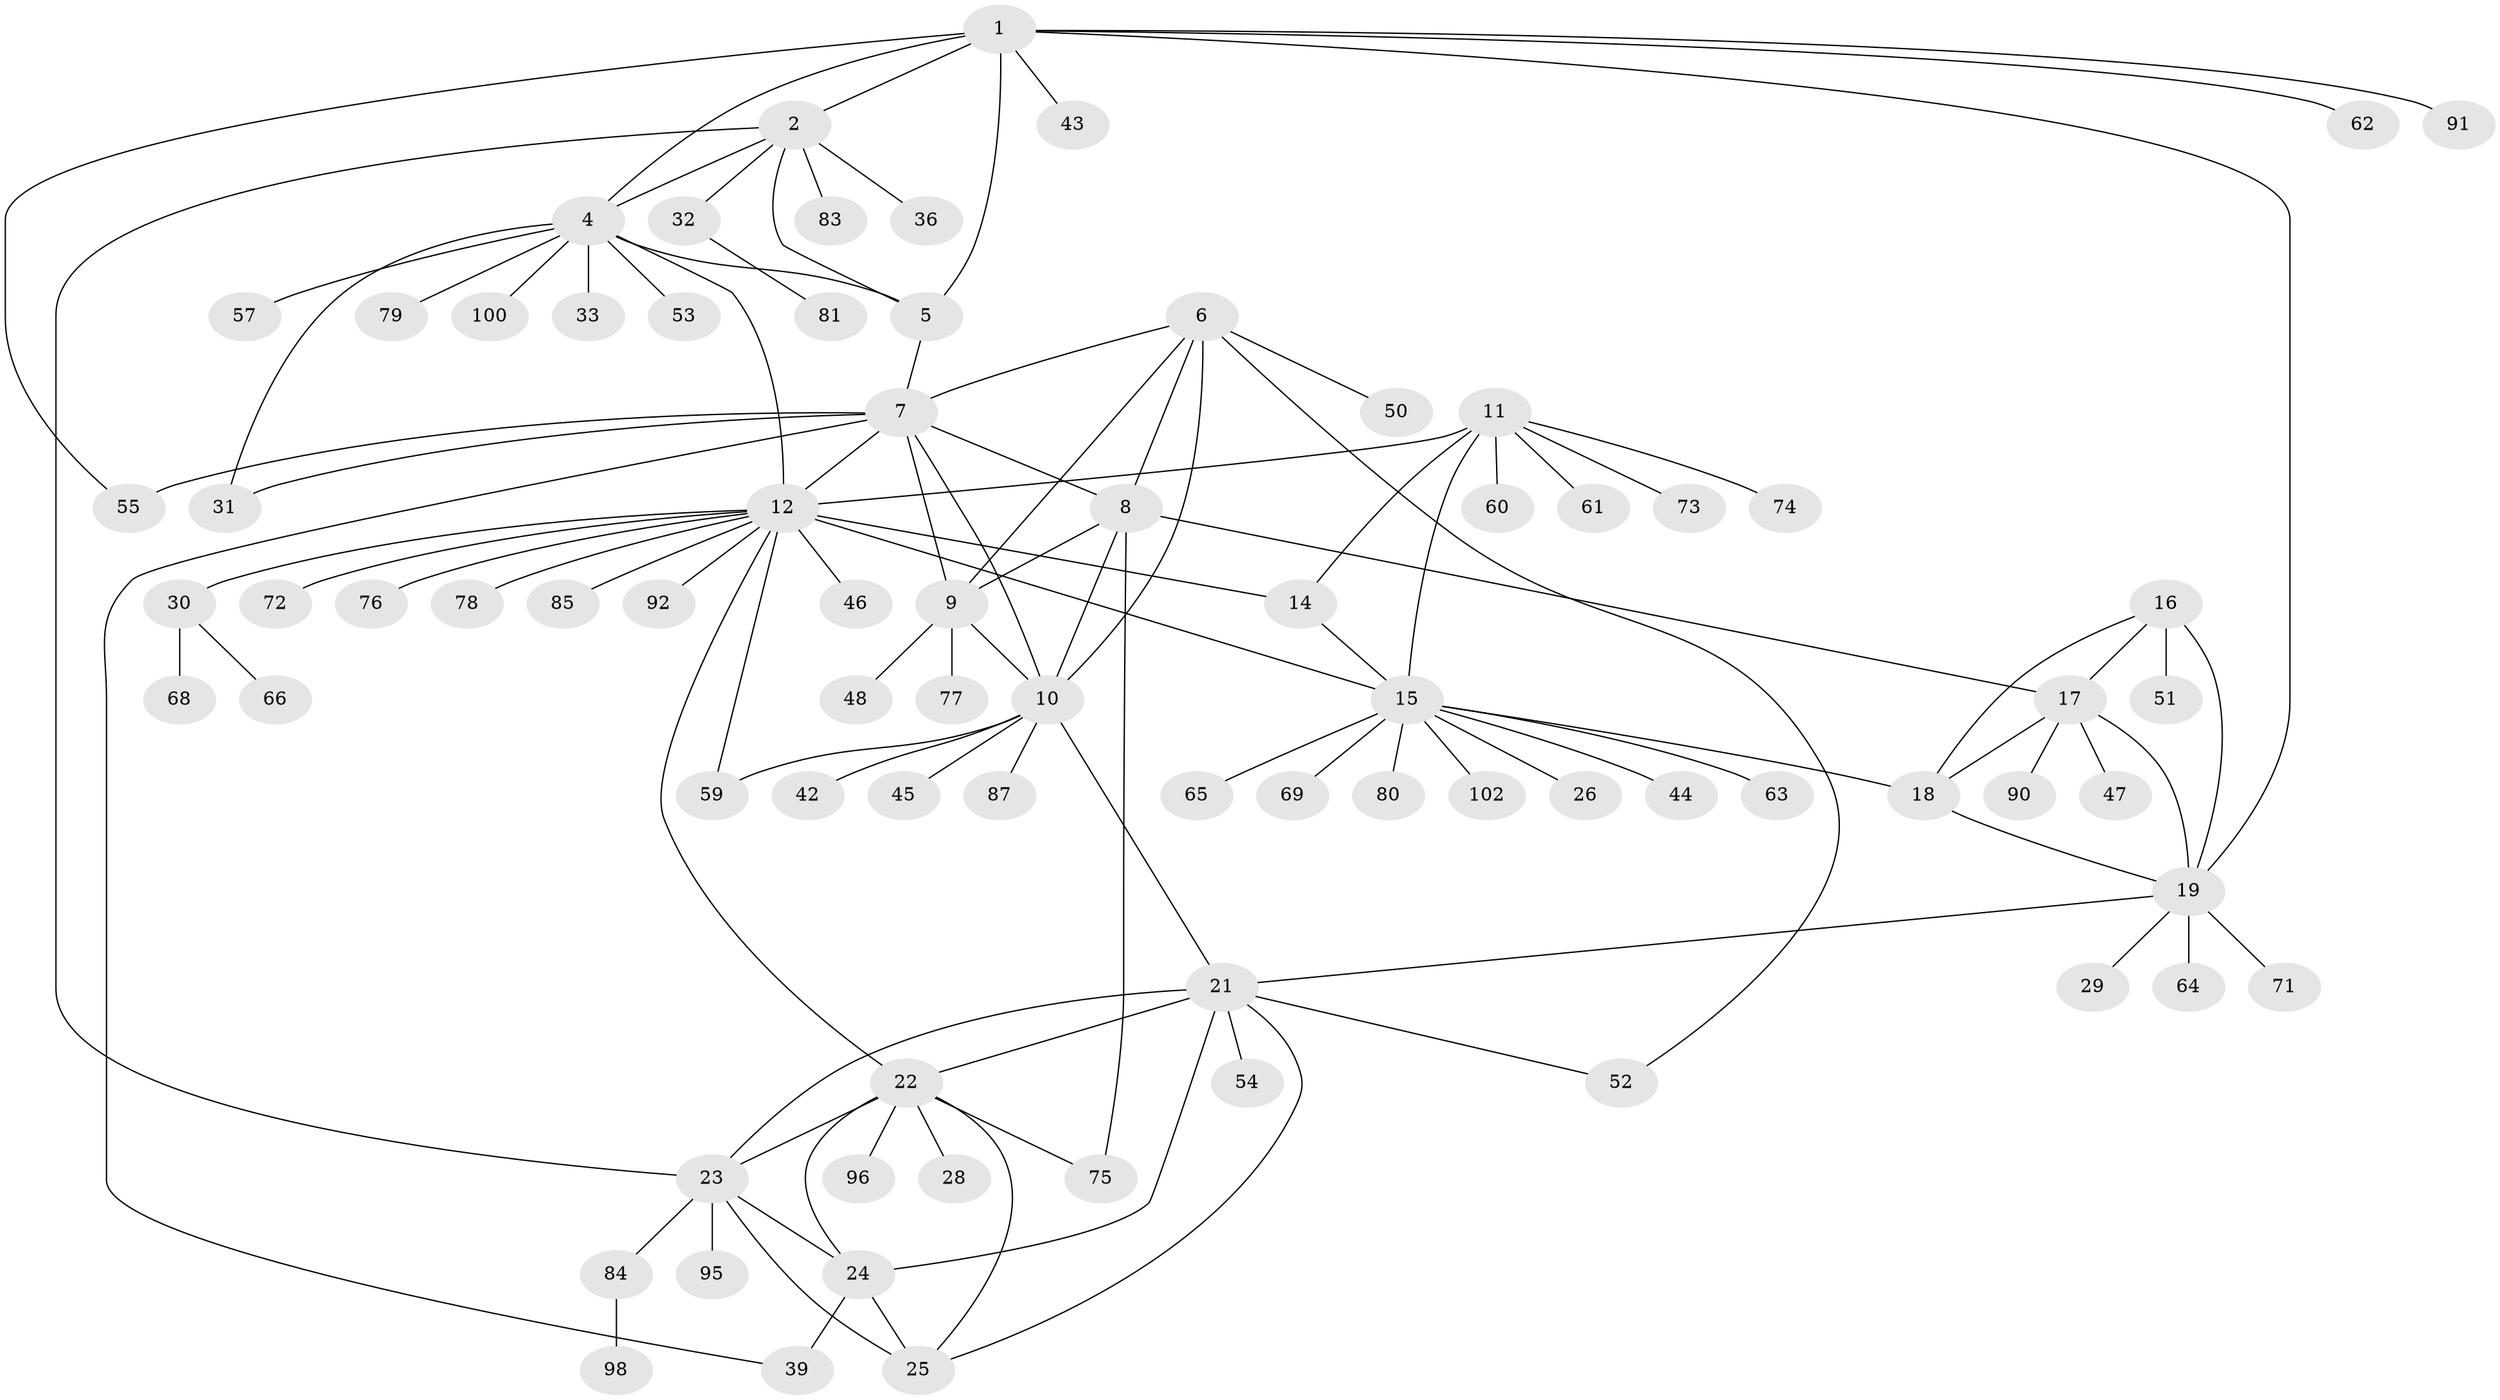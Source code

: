 // original degree distribution, {9: 0.058823529411764705, 4: 0.029411764705882353, 12: 0.00980392156862745, 6: 0.049019607843137254, 7: 0.049019607843137254, 10: 0.029411764705882353, 5: 0.00980392156862745, 13: 0.00980392156862745, 8: 0.00980392156862745, 1: 0.6470588235294118, 2: 0.08823529411764706, 3: 0.00980392156862745}
// Generated by graph-tools (version 1.1) at 2025/11/02/27/25 16:11:31]
// undirected, 78 vertices, 110 edges
graph export_dot {
graph [start="1"]
  node [color=gray90,style=filled];
  1 [super="+3"];
  2 [super="+82"];
  4 [super="+38"];
  5 [super="+70"];
  6 [super="+40"];
  7 [super="+89"];
  8 [super="+88"];
  9 [super="+94"];
  10 [super="+41"];
  11 [super="+58"];
  12 [super="+13"];
  14 [super="+49"];
  15 [super="+27"];
  16 [super="+97"];
  17 [super="+34"];
  18 [super="+35"];
  19 [super="+20"];
  21 [super="+37"];
  22 [super="+86"];
  23;
  24 [super="+56"];
  25;
  26;
  28;
  29;
  30 [super="+101"];
  31;
  32;
  33;
  36;
  39;
  42;
  43;
  44;
  45;
  46;
  47;
  48;
  50;
  51;
  52 [super="+99"];
  53;
  54;
  55 [super="+67"];
  57;
  59;
  60;
  61;
  62;
  63;
  64;
  65;
  66;
  68;
  69 [super="+93"];
  71;
  72;
  73;
  74;
  75;
  76;
  77;
  78;
  79;
  80;
  81;
  83;
  84;
  85;
  87;
  90;
  91;
  92;
  95;
  96;
  98;
  100;
  102;
  1 -- 2 [weight=2];
  1 -- 4 [weight=2];
  1 -- 5 [weight=2];
  1 -- 43;
  1 -- 55;
  1 -- 62;
  1 -- 91;
  1 -- 19;
  2 -- 4;
  2 -- 5;
  2 -- 23;
  2 -- 32;
  2 -- 36;
  2 -- 83;
  4 -- 5;
  4 -- 12;
  4 -- 31;
  4 -- 33;
  4 -- 53;
  4 -- 57;
  4 -- 79;
  4 -- 100;
  5 -- 7;
  6 -- 7;
  6 -- 8;
  6 -- 9;
  6 -- 10;
  6 -- 50;
  6 -- 52;
  7 -- 8;
  7 -- 9;
  7 -- 10;
  7 -- 12;
  7 -- 31;
  7 -- 39;
  7 -- 55;
  8 -- 9;
  8 -- 10;
  8 -- 17;
  8 -- 75;
  9 -- 10;
  9 -- 48;
  9 -- 77;
  10 -- 21;
  10 -- 42;
  10 -- 45;
  10 -- 59;
  10 -- 87;
  11 -- 12 [weight=2];
  11 -- 14;
  11 -- 15;
  11 -- 60;
  11 -- 61;
  11 -- 73;
  11 -- 74;
  12 -- 14 [weight=2];
  12 -- 15 [weight=2];
  12 -- 30;
  12 -- 59;
  12 -- 72;
  12 -- 76;
  12 -- 46;
  12 -- 78;
  12 -- 85;
  12 -- 22;
  12 -- 92;
  14 -- 15;
  15 -- 18;
  15 -- 26;
  15 -- 44;
  15 -- 63;
  15 -- 65;
  15 -- 69;
  15 -- 80;
  15 -- 102;
  16 -- 17;
  16 -- 18;
  16 -- 19 [weight=2];
  16 -- 51;
  17 -- 18;
  17 -- 19 [weight=2];
  17 -- 47;
  17 -- 90;
  18 -- 19 [weight=2];
  19 -- 21;
  19 -- 29;
  19 -- 64;
  19 -- 71;
  21 -- 22;
  21 -- 23;
  21 -- 24;
  21 -- 25;
  21 -- 52;
  21 -- 54;
  22 -- 23;
  22 -- 24;
  22 -- 25;
  22 -- 28;
  22 -- 75;
  22 -- 96;
  23 -- 24;
  23 -- 25;
  23 -- 84;
  23 -- 95;
  24 -- 25;
  24 -- 39;
  30 -- 66;
  30 -- 68;
  32 -- 81;
  84 -- 98;
}
